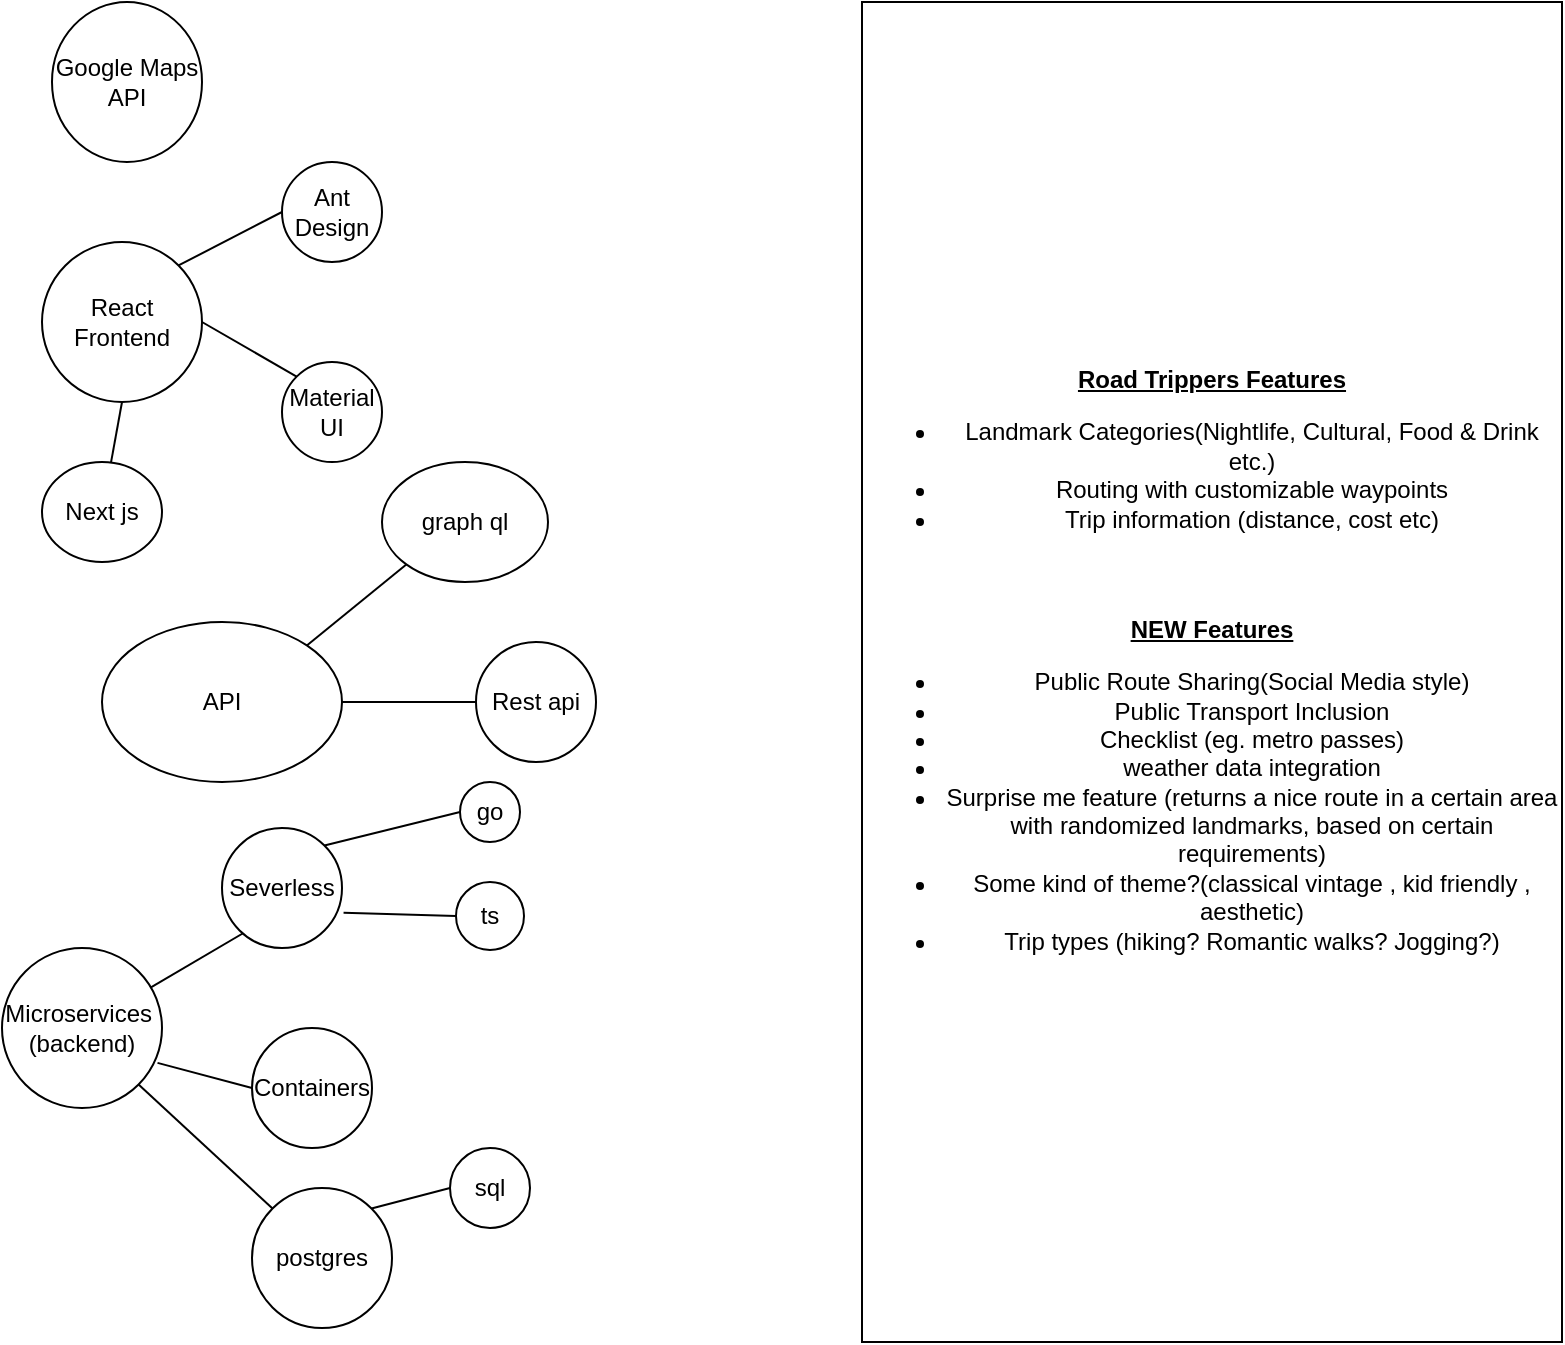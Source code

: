 <mxfile version="14.7.0" type="device"><diagram id="OxgDEnmzxvcxBWEYed3o" name="Page-1"><mxGraphModel dx="1038" dy="580" grid="1" gridSize="10" guides="1" tooltips="1" connect="1" arrows="1" fold="1" page="1" pageScale="1" pageWidth="827" pageHeight="1169" math="0" shadow="0"><root><mxCell id="0"/><mxCell id="1" parent="0"/><mxCell id="dTV_tDW9wFeRHhjPrwU8-1" value="&lt;b&gt;&lt;u&gt;Road Trippers Features&lt;br&gt;&lt;/u&gt;&lt;/b&gt;&lt;ul&gt;&lt;li&gt;Landmark Categories(Nightlife, Cultural, Food &amp;amp; Drink etc.)&lt;/li&gt;&lt;li&gt;Routing with customizable waypoints&lt;/li&gt;&lt;li&gt;Trip information (distance, cost etc)&lt;/li&gt;&lt;/ul&gt;&lt;br&gt;&lt;b&gt;&lt;u&gt;&lt;br&gt;NEW Features&lt;/u&gt;&lt;/b&gt;&lt;br&gt;&lt;ul&gt;&lt;li&gt;Public Route Sharing(Social Media style)&lt;/li&gt;&lt;li&gt;Public Transport Inclusion&lt;/li&gt;&lt;li&gt;Checklist (eg. metro passes)&lt;/li&gt;&lt;li&gt;weather data integration&lt;/li&gt;&lt;li&gt;Surprise me feature (returns a nice route in a certain area with randomized landmarks, based on certain requirements)&lt;/li&gt;&lt;li&gt;Some kind of theme?(classical vintage , kid friendly , aesthetic)&lt;/li&gt;&lt;li&gt;Trip types (hiking? Romantic walks? Jogging?)&lt;/li&gt;&lt;/ul&gt;" style="rounded=0;whiteSpace=wrap;html=1;" parent="1" vertex="1"><mxGeometry x="450" y="40" width="350" height="670" as="geometry"/></mxCell><mxCell id="8LNKJFJxr72As41l-vkz-1" value="Google Maps API" style="ellipse;whiteSpace=wrap;html=1;" vertex="1" parent="1"><mxGeometry x="45" y="40" width="75" height="80" as="geometry"/></mxCell><mxCell id="8LNKJFJxr72As41l-vkz-6" style="edgeStyle=none;rounded=0;orthogonalLoop=1;jettySize=auto;html=1;exitX=1;exitY=0.5;exitDx=0;exitDy=0;entryX=0;entryY=0;entryDx=0;entryDy=0;endArrow=none;endFill=0;" edge="1" parent="1" source="8LNKJFJxr72As41l-vkz-2" target="8LNKJFJxr72As41l-vkz-4"><mxGeometry relative="1" as="geometry"/></mxCell><mxCell id="8LNKJFJxr72As41l-vkz-21" style="edgeStyle=none;rounded=0;orthogonalLoop=1;jettySize=auto;html=1;exitX=0.5;exitY=1;exitDx=0;exitDy=0;endArrow=none;endFill=0;" edge="1" parent="1" source="8LNKJFJxr72As41l-vkz-2" target="8LNKJFJxr72As41l-vkz-20"><mxGeometry relative="1" as="geometry"/></mxCell><mxCell id="8LNKJFJxr72As41l-vkz-2" value="React&lt;br&gt;Frontend" style="ellipse;whiteSpace=wrap;html=1;" vertex="1" parent="1"><mxGeometry x="40" y="160" width="80" height="80" as="geometry"/></mxCell><mxCell id="8LNKJFJxr72As41l-vkz-5" style="rounded=0;orthogonalLoop=1;jettySize=auto;html=1;exitX=0;exitY=0.5;exitDx=0;exitDy=0;entryX=1;entryY=0;entryDx=0;entryDy=0;endArrow=none;endFill=0;" edge="1" parent="1" source="8LNKJFJxr72As41l-vkz-3" target="8LNKJFJxr72As41l-vkz-2"><mxGeometry relative="1" as="geometry"><Array as="points"/></mxGeometry></mxCell><mxCell id="8LNKJFJxr72As41l-vkz-3" value="Ant Design" style="ellipse;whiteSpace=wrap;html=1;" vertex="1" parent="1"><mxGeometry x="160" y="120" width="50" height="50" as="geometry"/></mxCell><mxCell id="8LNKJFJxr72As41l-vkz-4" value="Material UI" style="ellipse;whiteSpace=wrap;html=1;" vertex="1" parent="1"><mxGeometry x="160" y="220" width="50" height="50" as="geometry"/></mxCell><mxCell id="8LNKJFJxr72As41l-vkz-7" value="Microservices&amp;nbsp;&lt;br&gt;(backend)" style="ellipse;whiteSpace=wrap;html=1;aspect=fixed;" vertex="1" parent="1"><mxGeometry x="20" y="513" width="80" height="80" as="geometry"/></mxCell><mxCell id="8LNKJFJxr72As41l-vkz-10" style="edgeStyle=none;rounded=0;orthogonalLoop=1;jettySize=auto;html=1;exitX=0;exitY=0.5;exitDx=0;exitDy=0;endArrow=none;endFill=0;" edge="1" parent="1" target="8LNKJFJxr72As41l-vkz-7"><mxGeometry relative="1" as="geometry"><mxPoint x="145" y="503" as="sourcePoint"/></mxGeometry></mxCell><mxCell id="8LNKJFJxr72As41l-vkz-14" style="edgeStyle=none;rounded=0;orthogonalLoop=1;jettySize=auto;html=1;exitX=1;exitY=0;exitDx=0;exitDy=0;entryX=0;entryY=0.5;entryDx=0;entryDy=0;endArrow=none;endFill=0;" edge="1" parent="1" source="8LNKJFJxr72As41l-vkz-8" target="8LNKJFJxr72As41l-vkz-12"><mxGeometry relative="1" as="geometry"/></mxCell><mxCell id="8LNKJFJxr72As41l-vkz-8" value="Severless" style="ellipse;whiteSpace=wrap;html=1;aspect=fixed;" vertex="1" parent="1"><mxGeometry x="130" y="453" width="60" height="60" as="geometry"/></mxCell><mxCell id="8LNKJFJxr72As41l-vkz-11" style="edgeStyle=none;rounded=0;orthogonalLoop=1;jettySize=auto;html=1;exitX=0;exitY=0.5;exitDx=0;exitDy=0;entryX=0.972;entryY=0.718;entryDx=0;entryDy=0;entryPerimeter=0;endArrow=none;endFill=0;" edge="1" parent="1" source="8LNKJFJxr72As41l-vkz-9" target="8LNKJFJxr72As41l-vkz-7"><mxGeometry relative="1" as="geometry"/></mxCell><mxCell id="8LNKJFJxr72As41l-vkz-9" value="Containers" style="ellipse;whiteSpace=wrap;html=1;aspect=fixed;" vertex="1" parent="1"><mxGeometry x="145" y="553" width="60" height="60" as="geometry"/></mxCell><mxCell id="8LNKJFJxr72As41l-vkz-12" value="go" style="ellipse;whiteSpace=wrap;html=1;aspect=fixed;" vertex="1" parent="1"><mxGeometry x="249" y="430" width="30" height="30" as="geometry"/></mxCell><mxCell id="8LNKJFJxr72As41l-vkz-15" style="edgeStyle=none;rounded=0;orthogonalLoop=1;jettySize=auto;html=1;exitX=0;exitY=0.5;exitDx=0;exitDy=0;entryX=1.013;entryY=0.707;entryDx=0;entryDy=0;endArrow=none;endFill=0;entryPerimeter=0;" edge="1" parent="1" source="8LNKJFJxr72As41l-vkz-13" target="8LNKJFJxr72As41l-vkz-8"><mxGeometry relative="1" as="geometry"><mxPoint x="260" y="490" as="sourcePoint"/><mxPoint x="205" y="503" as="targetPoint"/></mxGeometry></mxCell><mxCell id="8LNKJFJxr72As41l-vkz-13" value="ts" style="ellipse;whiteSpace=wrap;html=1;aspect=fixed;" vertex="1" parent="1"><mxGeometry x="247" y="480" width="34" height="34" as="geometry"/></mxCell><mxCell id="8LNKJFJxr72As41l-vkz-16" value="sql" style="ellipse;whiteSpace=wrap;html=1;aspect=fixed;" vertex="1" parent="1"><mxGeometry x="244" y="613" width="40" height="40" as="geometry"/></mxCell><mxCell id="8LNKJFJxr72As41l-vkz-18" style="edgeStyle=none;rounded=0;orthogonalLoop=1;jettySize=auto;html=1;exitX=0;exitY=0;exitDx=0;exitDy=0;entryX=1;entryY=1;entryDx=0;entryDy=0;endArrow=none;endFill=0;" edge="1" parent="1" source="8LNKJFJxr72As41l-vkz-17" target="8LNKJFJxr72As41l-vkz-7"><mxGeometry relative="1" as="geometry"/></mxCell><mxCell id="8LNKJFJxr72As41l-vkz-19" style="edgeStyle=none;rounded=0;orthogonalLoop=1;jettySize=auto;html=1;exitX=1;exitY=0;exitDx=0;exitDy=0;entryX=0;entryY=0.5;entryDx=0;entryDy=0;endArrow=none;endFill=0;" edge="1" parent="1" source="8LNKJFJxr72As41l-vkz-17" target="8LNKJFJxr72As41l-vkz-16"><mxGeometry relative="1" as="geometry"/></mxCell><mxCell id="8LNKJFJxr72As41l-vkz-17" value="postgres" style="ellipse;whiteSpace=wrap;html=1;aspect=fixed;" vertex="1" parent="1"><mxGeometry x="145" y="633" width="70" height="70" as="geometry"/></mxCell><mxCell id="8LNKJFJxr72As41l-vkz-20" value="Next js" style="ellipse;whiteSpace=wrap;html=1;" vertex="1" parent="1"><mxGeometry x="40" y="270" width="60" height="50" as="geometry"/></mxCell><mxCell id="8LNKJFJxr72As41l-vkz-22" value="graph ql" style="ellipse;whiteSpace=wrap;html=1;" vertex="1" parent="1"><mxGeometry x="210" y="270" width="83" height="60" as="geometry"/></mxCell><mxCell id="8LNKJFJxr72As41l-vkz-23" value="Rest api" style="ellipse;whiteSpace=wrap;html=1;" vertex="1" parent="1"><mxGeometry x="257" y="360" width="60" height="60" as="geometry"/></mxCell><mxCell id="8LNKJFJxr72As41l-vkz-26" style="edgeStyle=none;rounded=0;orthogonalLoop=1;jettySize=auto;html=1;exitX=1;exitY=0;exitDx=0;exitDy=0;entryX=0;entryY=1;entryDx=0;entryDy=0;endArrow=none;endFill=0;" edge="1" parent="1" source="8LNKJFJxr72As41l-vkz-25" target="8LNKJFJxr72As41l-vkz-22"><mxGeometry relative="1" as="geometry"/></mxCell><mxCell id="8LNKJFJxr72As41l-vkz-27" style="edgeStyle=none;rounded=0;orthogonalLoop=1;jettySize=auto;html=1;exitX=1;exitY=0.5;exitDx=0;exitDy=0;entryX=0;entryY=0.5;entryDx=0;entryDy=0;endArrow=none;endFill=0;" edge="1" parent="1" source="8LNKJFJxr72As41l-vkz-25" target="8LNKJFJxr72As41l-vkz-23"><mxGeometry relative="1" as="geometry"/></mxCell><mxCell id="8LNKJFJxr72As41l-vkz-25" value="API" style="ellipse;whiteSpace=wrap;html=1;" vertex="1" parent="1"><mxGeometry x="70" y="350" width="120" height="80" as="geometry"/></mxCell></root></mxGraphModel></diagram></mxfile>